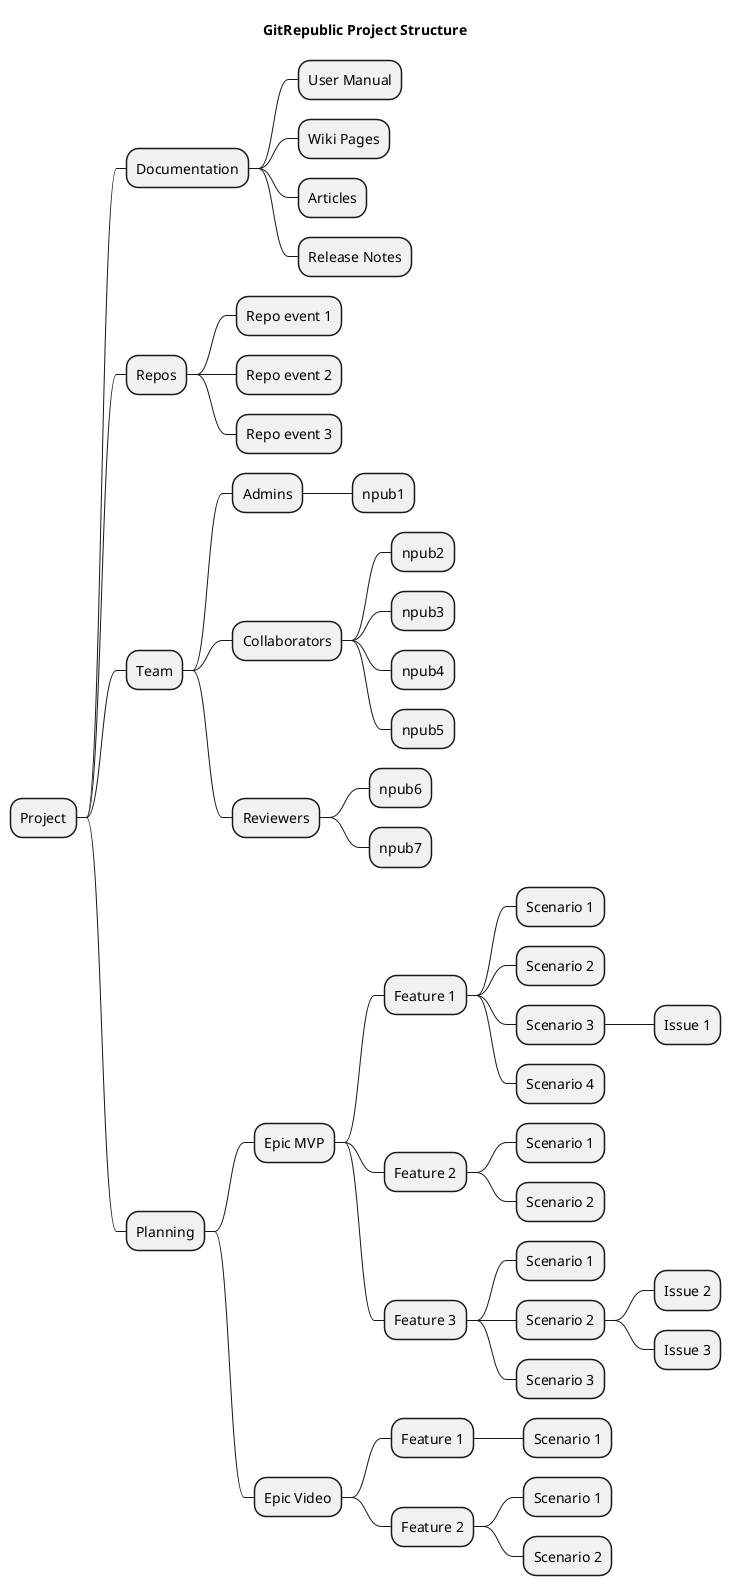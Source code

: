 @startmindmap GR Project Structure
title GitRepublic Project Structure

* Project
** Documentation
*** User Manual
*** Wiki Pages
*** Articles
*** Release Notes
** Repos
*** Repo event 1
*** Repo event 2
*** Repo event 3
** Team
*** Admins
**** npub1
*** Collaborators
**** npub2
**** npub3
**** npub4
**** npub5
*** Reviewers
**** npub6
**** npub7
** Planning
*** Epic MVP
**** Feature 1
***** Scenario 1
***** Scenario 2
***** Scenario 3
****** Issue 1
***** Scenario 4
**** Feature 2
***** Scenario 1
***** Scenario 2
**** Feature 3
***** Scenario 1
***** Scenario 2
****** Issue 2
****** Issue 3
***** Scenario 3
*** Epic Video
**** Feature 1
***** Scenario 1
**** Feature 2
***** Scenario 1
***** Scenario 2

@endmindmap